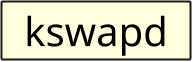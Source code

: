 @startuml

skinparam ComponentStyle rectangle
hide stereotype
scale 1/5
skinparam RoundCorner 100

skinparam Component {
    FontSize 200
    FontColor black
    RoundCorner 10
    BorderThickness 10
    BackgroundColor LightYellow
    BorderThickness<<text>> 0
    BackgroundColor<<text>> transparent
    FontColor<<box>> transparent
}

component "  kswapd  " as cp

@enduml
